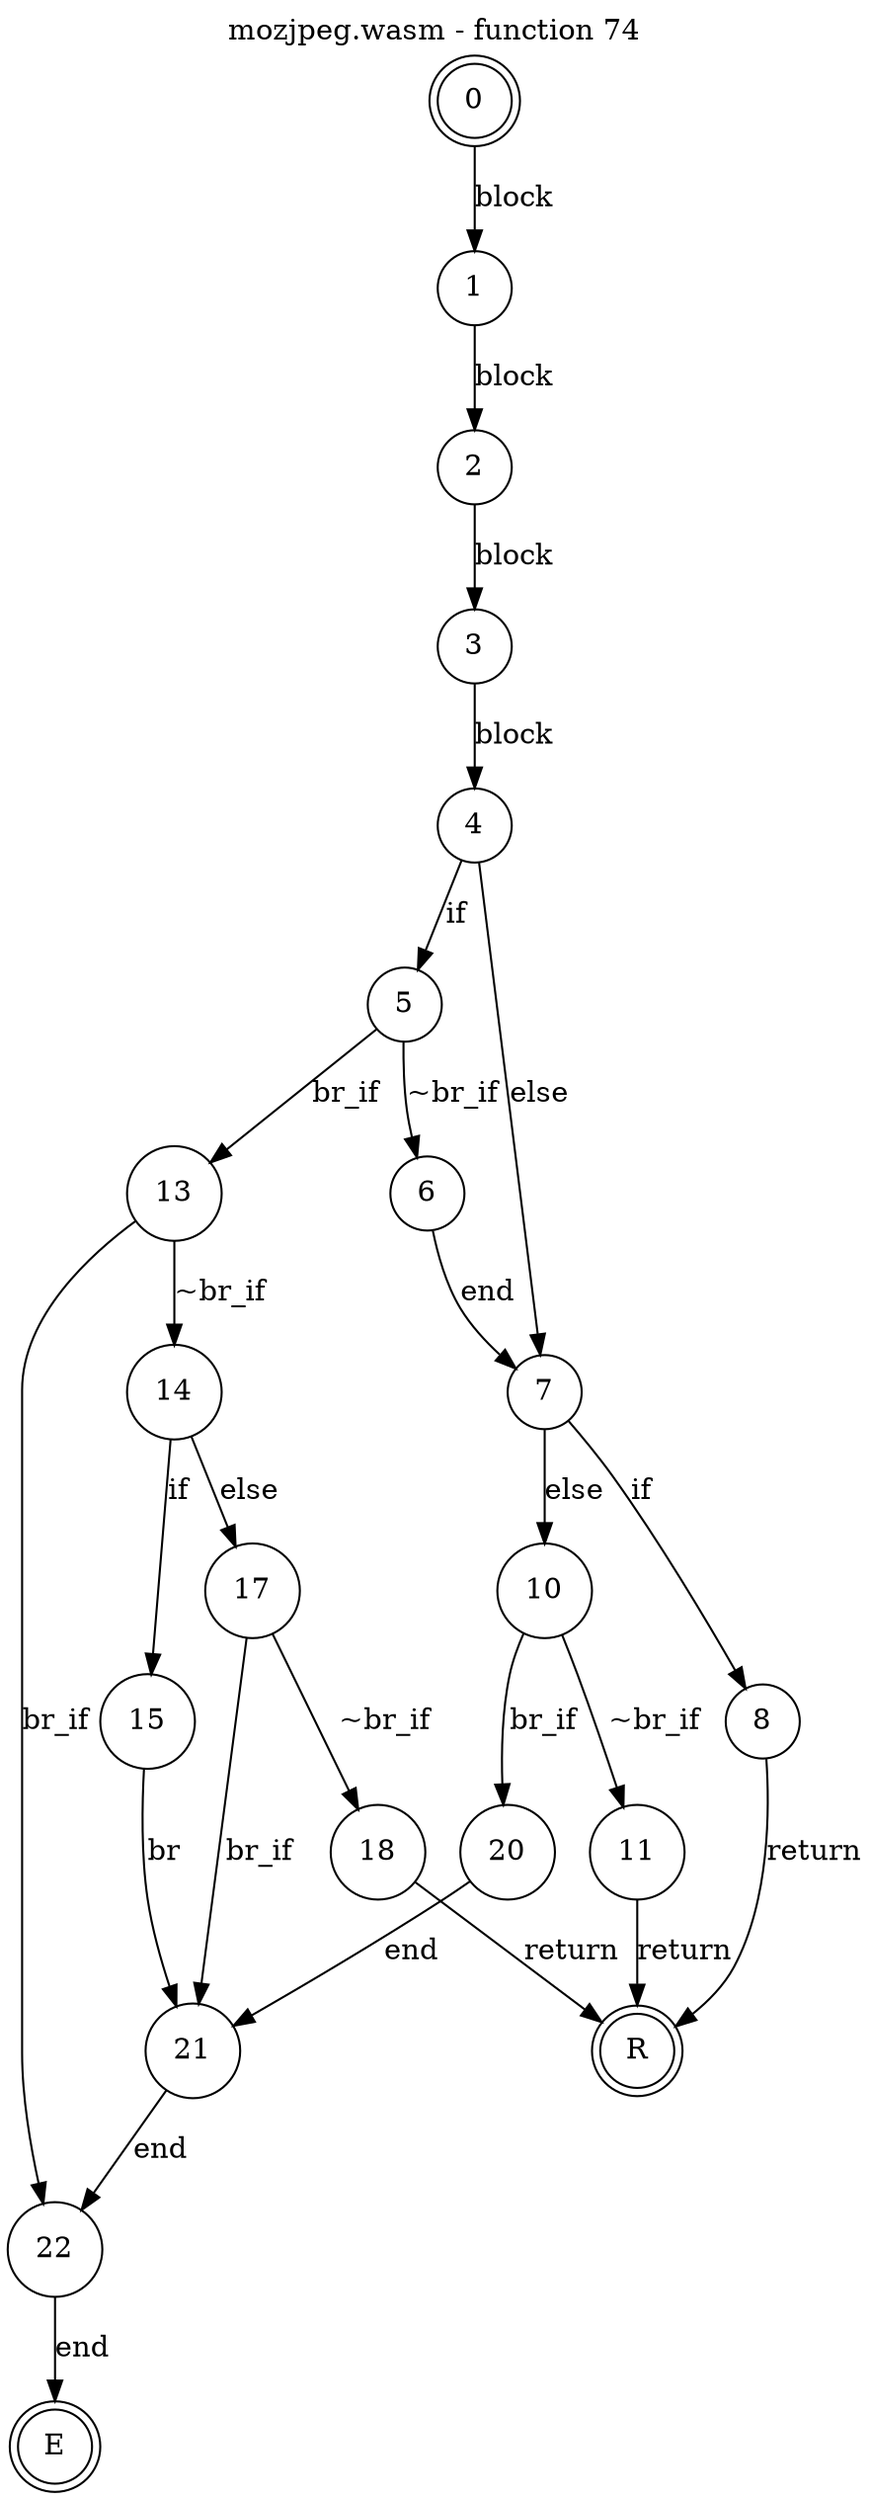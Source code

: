 digraph finite_state_machine {
    label = "mozjpeg.wasm - function 74"
    labelloc =  t
    labelfontsize = 16
    labelfontcolor = black
    labelfontname = "Helvetica"
    node [shape = doublecircle]; 0 E R ;
    node [shape = circle];
    0 -> 1[label="block"];
    1 -> 2[label="block"];
    2 -> 3[label="block"];
    3 -> 4[label="block"];
    4 -> 5[label="if"];
    4 -> 7[label="else"];
    5 -> 6[label="~br_if"];
    5 -> 13[label="br_if"];
    6 -> 7[label="end"];
    7 -> 8[label="if"];
    7 -> 10[label="else"];
    8 -> R[label="return"];
    10 -> 11[label="~br_if"];
    10 -> 20[label="br_if"];
    11 -> R[label="return"];
    13 -> 14[label="~br_if"];
    13 -> 22[label="br_if"];
    14 -> 15[label="if"];
    14 -> 17[label="else"];
    15 -> 21[label="br"];
    17 -> 18[label="~br_if"];
    17 -> 21[label="br_if"];
    18 -> R[label="return"];
    20 -> 21[label="end"];
    21 -> 22[label="end"];
    22 -> E[label="end"];
}
